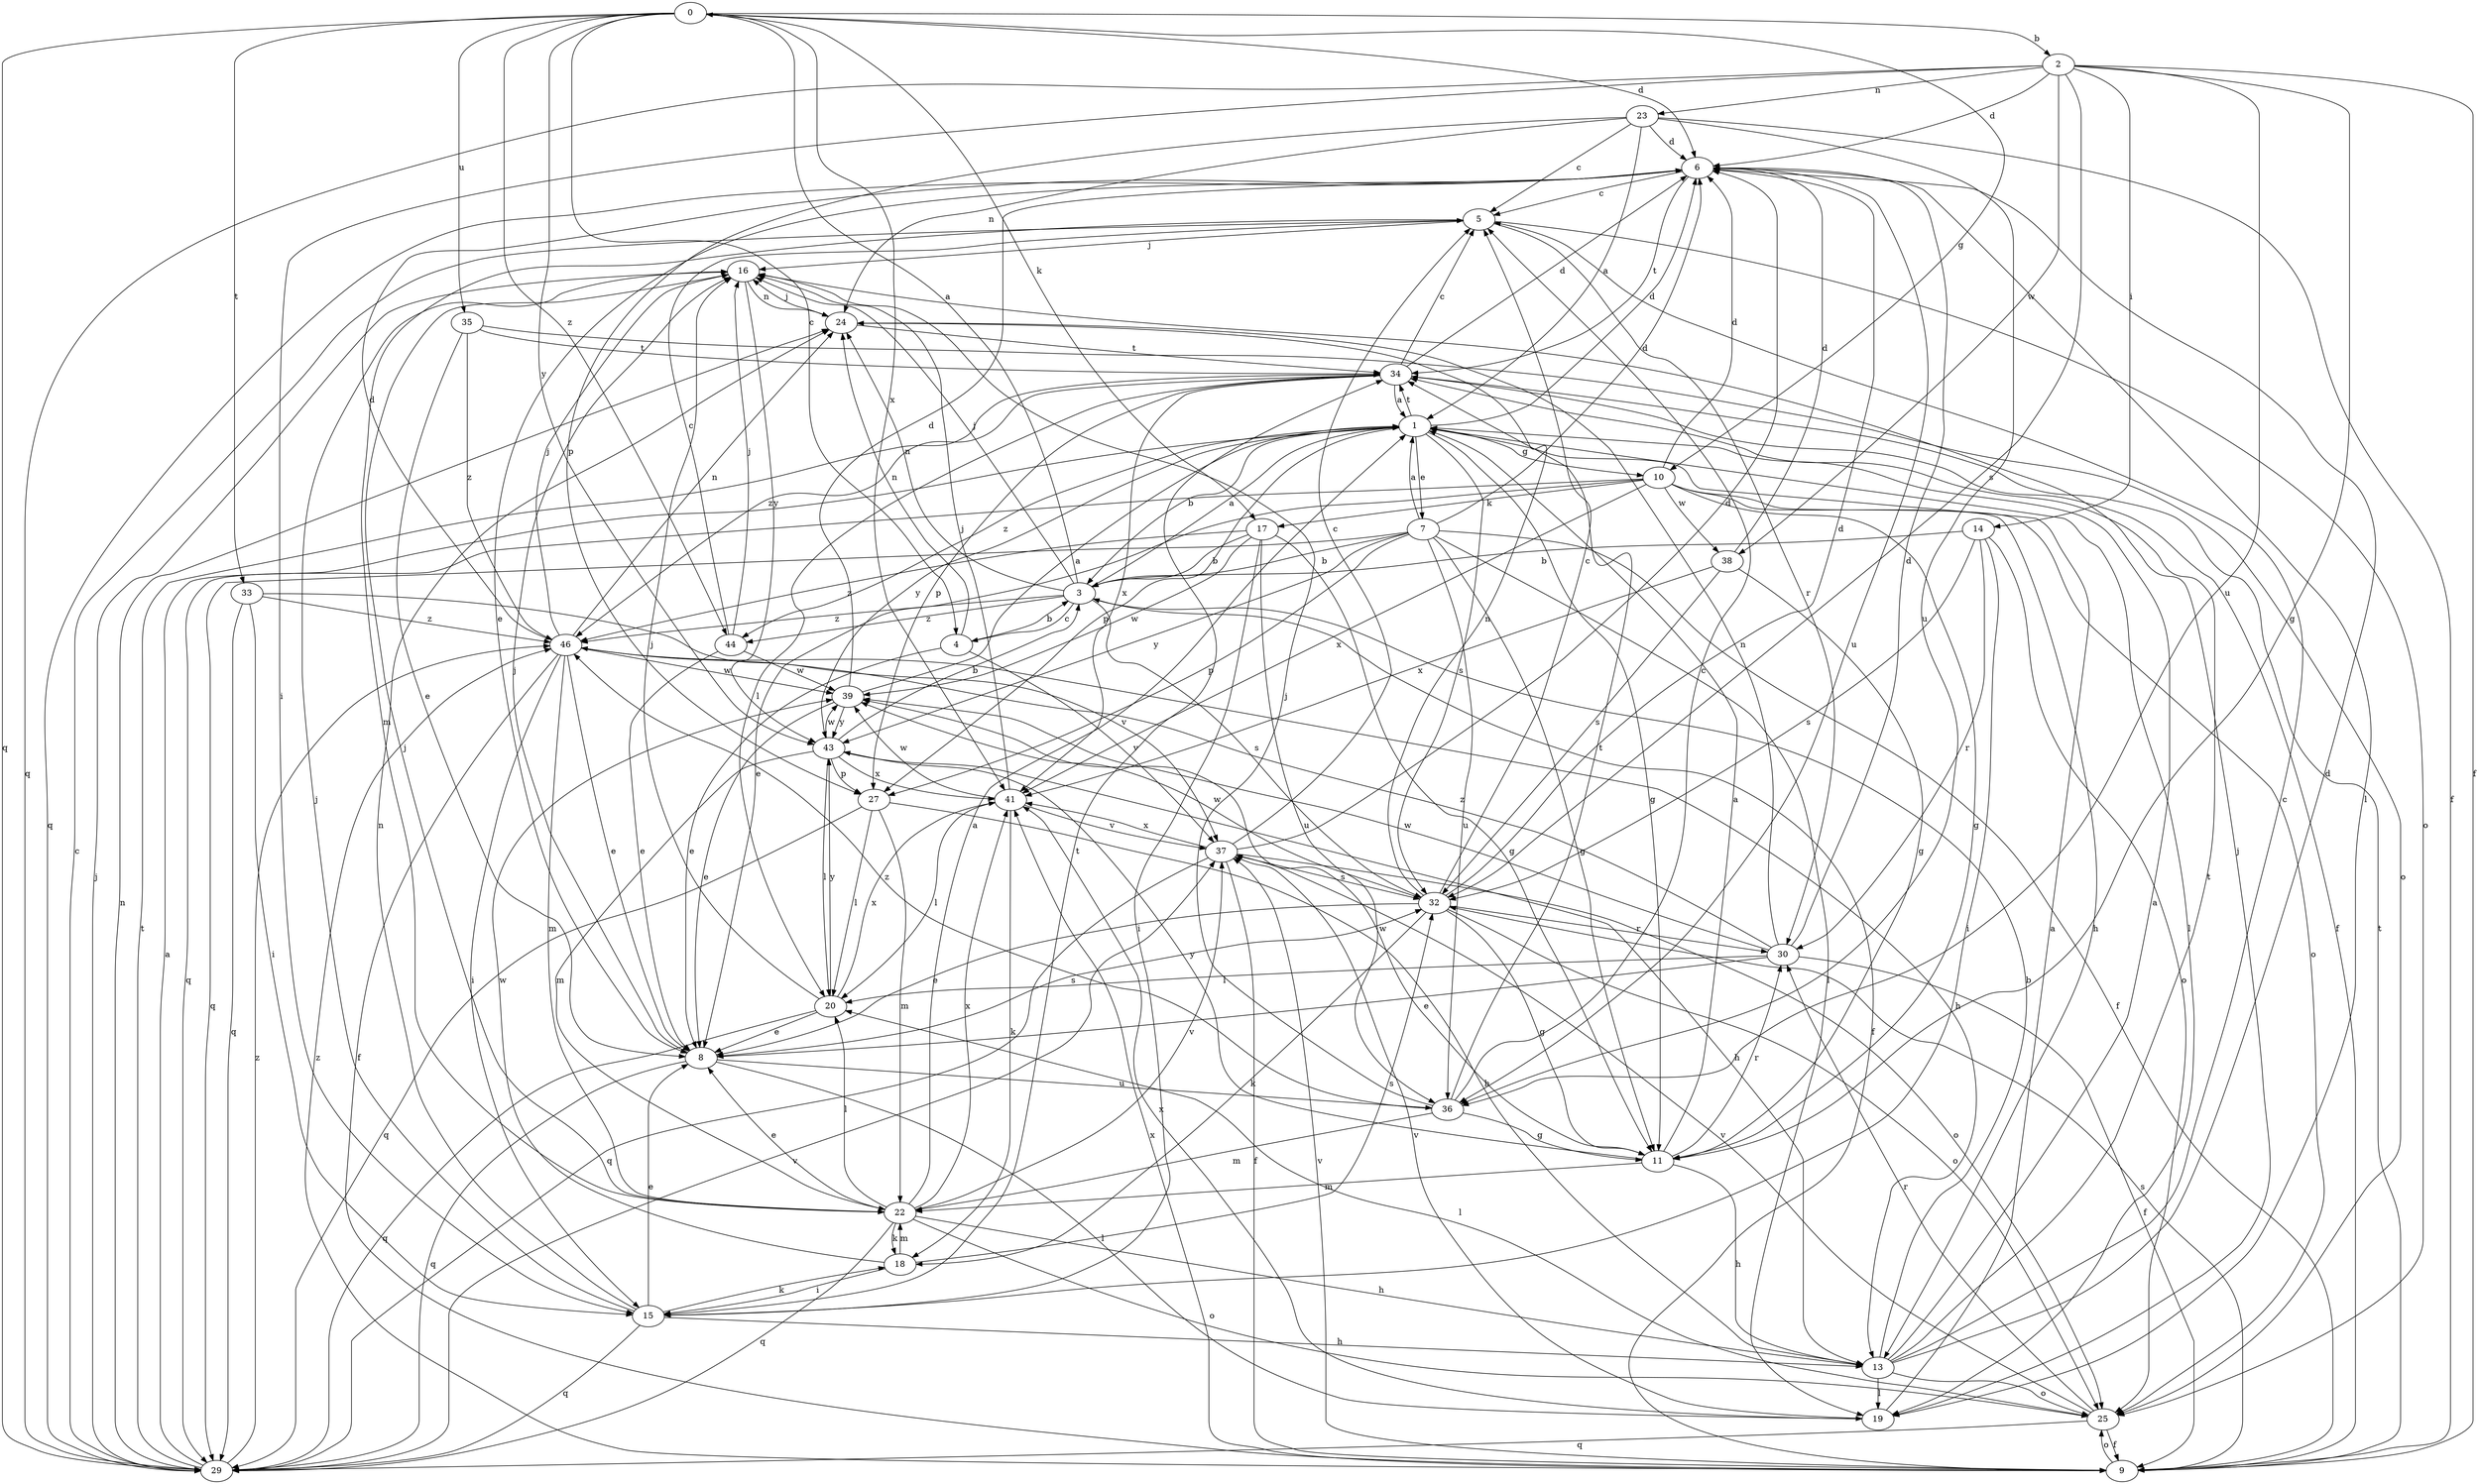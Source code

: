strict digraph  {
0;
1;
2;
3;
4;
5;
6;
7;
8;
9;
10;
11;
13;
14;
15;
16;
17;
18;
19;
20;
22;
23;
24;
25;
27;
29;
30;
32;
33;
34;
35;
36;
37;
38;
39;
41;
43;
44;
46;
0 -> 2  [label=b];
0 -> 4  [label=c];
0 -> 6  [label=d];
0 -> 10  [label=g];
0 -> 17  [label=k];
0 -> 29  [label=q];
0 -> 33  [label=t];
0 -> 35  [label=u];
0 -> 41  [label=x];
0 -> 43  [label=y];
0 -> 44  [label=z];
1 -> 3  [label=b];
1 -> 6  [label=d];
1 -> 7  [label=e];
1 -> 10  [label=g];
1 -> 11  [label=g];
1 -> 19  [label=l];
1 -> 27  [label=p];
1 -> 32  [label=s];
1 -> 34  [label=t];
1 -> 43  [label=y];
1 -> 44  [label=z];
2 -> 6  [label=d];
2 -> 9  [label=f];
2 -> 11  [label=g];
2 -> 14  [label=i];
2 -> 15  [label=i];
2 -> 23  [label=n];
2 -> 29  [label=q];
2 -> 32  [label=s];
2 -> 36  [label=u];
2 -> 38  [label=w];
3 -> 0  [label=a];
3 -> 1  [label=a];
3 -> 4  [label=c];
3 -> 9  [label=f];
3 -> 16  [label=j];
3 -> 24  [label=n];
3 -> 32  [label=s];
3 -> 44  [label=z];
3 -> 46  [label=z];
4 -> 3  [label=b];
4 -> 8  [label=e];
4 -> 24  [label=n];
4 -> 37  [label=v];
5 -> 16  [label=j];
5 -> 22  [label=m];
5 -> 25  [label=o];
5 -> 30  [label=r];
6 -> 5  [label=c];
6 -> 8  [label=e];
6 -> 19  [label=l];
6 -> 29  [label=q];
6 -> 34  [label=t];
6 -> 36  [label=u];
7 -> 1  [label=a];
7 -> 3  [label=b];
7 -> 6  [label=d];
7 -> 9  [label=f];
7 -> 11  [label=g];
7 -> 19  [label=l];
7 -> 27  [label=p];
7 -> 29  [label=q];
7 -> 36  [label=u];
7 -> 43  [label=y];
8 -> 16  [label=j];
8 -> 19  [label=l];
8 -> 29  [label=q];
8 -> 32  [label=s];
8 -> 36  [label=u];
9 -> 25  [label=o];
9 -> 32  [label=s];
9 -> 34  [label=t];
9 -> 37  [label=v];
9 -> 41  [label=x];
9 -> 46  [label=z];
10 -> 6  [label=d];
10 -> 8  [label=e];
10 -> 11  [label=g];
10 -> 13  [label=h];
10 -> 17  [label=k];
10 -> 25  [label=o];
10 -> 29  [label=q];
10 -> 38  [label=w];
10 -> 41  [label=x];
11 -> 1  [label=a];
11 -> 13  [label=h];
11 -> 22  [label=m];
11 -> 30  [label=r];
11 -> 39  [label=w];
11 -> 43  [label=y];
13 -> 1  [label=a];
13 -> 3  [label=b];
13 -> 5  [label=c];
13 -> 6  [label=d];
13 -> 19  [label=l];
13 -> 25  [label=o];
13 -> 34  [label=t];
14 -> 3  [label=b];
14 -> 15  [label=i];
14 -> 25  [label=o];
14 -> 30  [label=r];
14 -> 32  [label=s];
15 -> 8  [label=e];
15 -> 13  [label=h];
15 -> 16  [label=j];
15 -> 18  [label=k];
15 -> 24  [label=n];
15 -> 29  [label=q];
15 -> 34  [label=t];
16 -> 24  [label=n];
16 -> 43  [label=y];
17 -> 3  [label=b];
17 -> 11  [label=g];
17 -> 15  [label=i];
17 -> 36  [label=u];
17 -> 39  [label=w];
17 -> 46  [label=z];
18 -> 15  [label=i];
18 -> 22  [label=m];
18 -> 32  [label=s];
18 -> 39  [label=w];
19 -> 1  [label=a];
19 -> 16  [label=j];
19 -> 37  [label=v];
19 -> 41  [label=x];
20 -> 8  [label=e];
20 -> 16  [label=j];
20 -> 29  [label=q];
20 -> 41  [label=x];
20 -> 43  [label=y];
22 -> 1  [label=a];
22 -> 8  [label=e];
22 -> 13  [label=h];
22 -> 16  [label=j];
22 -> 18  [label=k];
22 -> 20  [label=l];
22 -> 25  [label=o];
22 -> 29  [label=q];
22 -> 37  [label=v];
22 -> 41  [label=x];
23 -> 1  [label=a];
23 -> 5  [label=c];
23 -> 6  [label=d];
23 -> 9  [label=f];
23 -> 24  [label=n];
23 -> 27  [label=p];
23 -> 36  [label=u];
24 -> 16  [label=j];
24 -> 34  [label=t];
25 -> 9  [label=f];
25 -> 20  [label=l];
25 -> 29  [label=q];
25 -> 30  [label=r];
25 -> 37  [label=v];
27 -> 13  [label=h];
27 -> 20  [label=l];
27 -> 22  [label=m];
27 -> 29  [label=q];
29 -> 1  [label=a];
29 -> 5  [label=c];
29 -> 16  [label=j];
29 -> 24  [label=n];
29 -> 34  [label=t];
29 -> 37  [label=v];
29 -> 46  [label=z];
30 -> 6  [label=d];
30 -> 8  [label=e];
30 -> 9  [label=f];
30 -> 20  [label=l];
30 -> 24  [label=n];
30 -> 39  [label=w];
30 -> 46  [label=z];
32 -> 5  [label=c];
32 -> 6  [label=d];
32 -> 8  [label=e];
32 -> 11  [label=g];
32 -> 18  [label=k];
32 -> 24  [label=n];
32 -> 25  [label=o];
32 -> 30  [label=r];
32 -> 39  [label=w];
33 -> 15  [label=i];
33 -> 29  [label=q];
33 -> 37  [label=v];
33 -> 46  [label=z];
34 -> 1  [label=a];
34 -> 5  [label=c];
34 -> 6  [label=d];
34 -> 9  [label=f];
34 -> 20  [label=l];
34 -> 27  [label=p];
34 -> 41  [label=x];
34 -> 46  [label=z];
35 -> 8  [label=e];
35 -> 25  [label=o];
35 -> 34  [label=t];
35 -> 46  [label=z];
36 -> 5  [label=c];
36 -> 11  [label=g];
36 -> 16  [label=j];
36 -> 22  [label=m];
36 -> 34  [label=t];
36 -> 46  [label=z];
37 -> 5  [label=c];
37 -> 6  [label=d];
37 -> 9  [label=f];
37 -> 25  [label=o];
37 -> 29  [label=q];
37 -> 32  [label=s];
37 -> 41  [label=x];
38 -> 6  [label=d];
38 -> 11  [label=g];
38 -> 32  [label=s];
38 -> 41  [label=x];
39 -> 1  [label=a];
39 -> 6  [label=d];
39 -> 8  [label=e];
39 -> 43  [label=y];
41 -> 16  [label=j];
41 -> 18  [label=k];
41 -> 20  [label=l];
41 -> 37  [label=v];
41 -> 39  [label=w];
43 -> 3  [label=b];
43 -> 13  [label=h];
43 -> 20  [label=l];
43 -> 22  [label=m];
43 -> 27  [label=p];
43 -> 39  [label=w];
43 -> 41  [label=x];
44 -> 5  [label=c];
44 -> 8  [label=e];
44 -> 16  [label=j];
44 -> 39  [label=w];
46 -> 6  [label=d];
46 -> 8  [label=e];
46 -> 9  [label=f];
46 -> 13  [label=h];
46 -> 15  [label=i];
46 -> 16  [label=j];
46 -> 22  [label=m];
46 -> 24  [label=n];
46 -> 39  [label=w];
}
